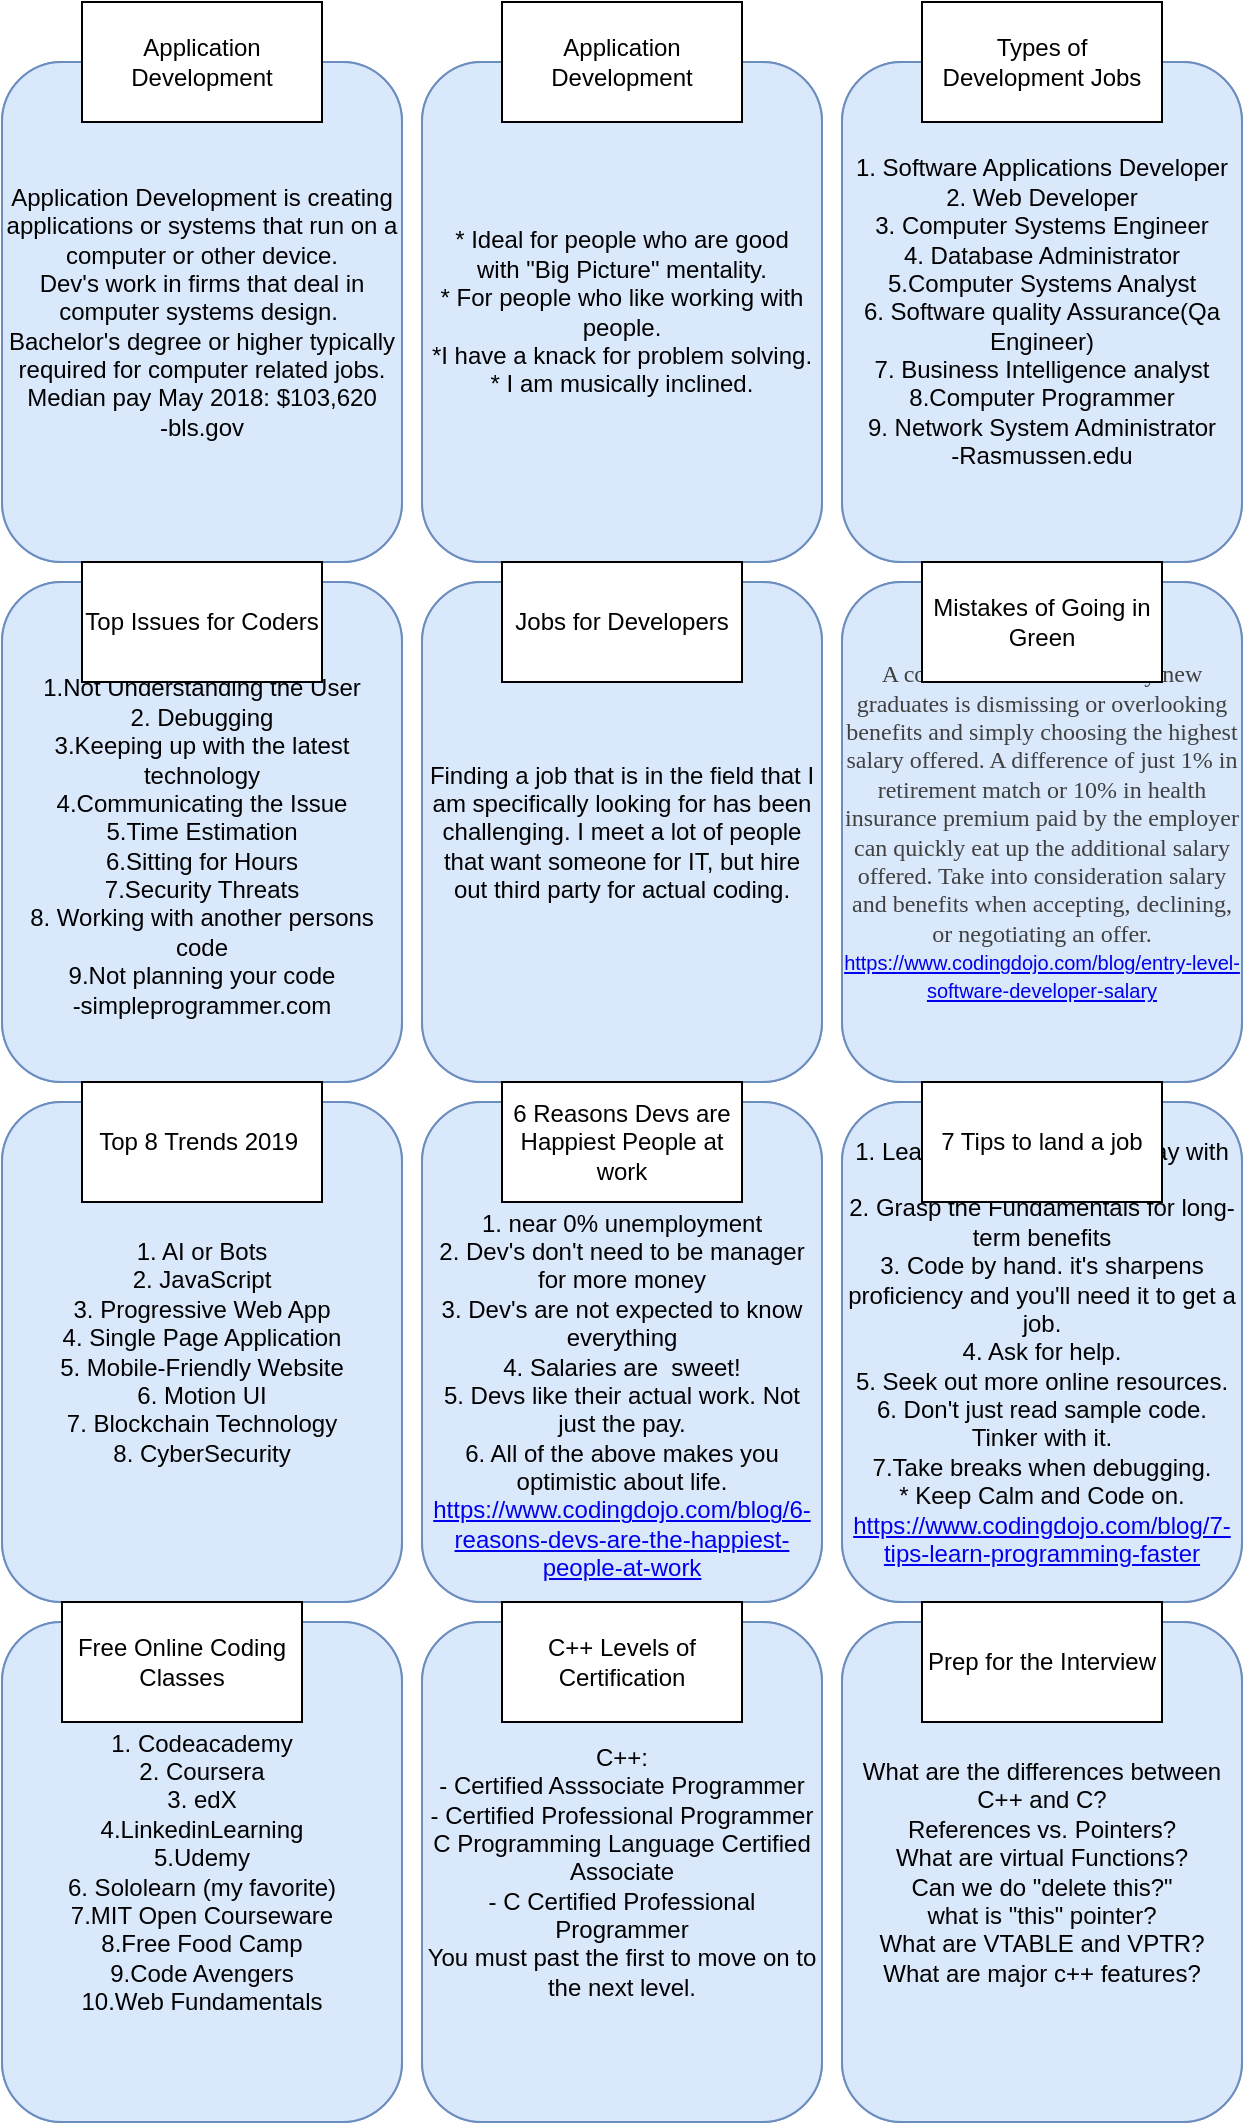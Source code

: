 <mxfile version="12.2.7" type="github" pages="1">
  <diagram id="LGoaXbfylgzGgG2dZpJF" name="Page-1">
    <mxGraphModel dx="2205" dy="934" grid="1" gridSize="10" guides="1" tooltips="1" connect="1" arrows="1" fold="1" page="1" pageScale="1" pageWidth="850" pageHeight="1100" math="0" shadow="0">
      <root>
        <mxCell id="0"/>
        <mxCell id="1" parent="0"/>
        <mxCell id="zhcJA2ZTF3gRorHEzNyq-1" value="" style="rounded=1;whiteSpace=wrap;html=1;fillColor=#dae8fc;strokeColor=#6c8ebf;" parent="1" vertex="1">
          <mxGeometry x="10" y="70" width="200" height="250" as="geometry"/>
        </mxCell>
        <mxCell id="zhcJA2ZTF3gRorHEzNyq-2" value="" style="rounded=1;whiteSpace=wrap;html=1;fillColor=#dae8fc;strokeColor=#6c8ebf;" parent="1" vertex="1">
          <mxGeometry x="220" y="70" width="200" height="250" as="geometry"/>
        </mxCell>
        <mxCell id="zhcJA2ZTF3gRorHEzNyq-3" value="" style="rounded=1;whiteSpace=wrap;html=1;fillColor=#dae8fc;strokeColor=#6c8ebf;" parent="1" vertex="1">
          <mxGeometry x="10" y="330" width="200" height="250" as="geometry"/>
        </mxCell>
        <mxCell id="zhcJA2ZTF3gRorHEzNyq-4" value="" style="rounded=1;whiteSpace=wrap;html=1;fillColor=#dae8fc;strokeColor=#6c8ebf;" parent="1" vertex="1">
          <mxGeometry x="220" y="330" width="200" height="250" as="geometry"/>
        </mxCell>
        <mxCell id="zhcJA2ZTF3gRorHEzNyq-5" value="" style="rounded=1;whiteSpace=wrap;html=1;fillColor=#dae8fc;strokeColor=#6c8ebf;" parent="1" vertex="1">
          <mxGeometry x="430" y="590" width="200" height="250" as="geometry"/>
        </mxCell>
        <mxCell id="zhcJA2ZTF3gRorHEzNyq-6" value="" style="rounded=1;whiteSpace=wrap;html=1;fillColor=#dae8fc;strokeColor=#6c8ebf;" parent="1" vertex="1">
          <mxGeometry x="430" y="330" width="200" height="250" as="geometry"/>
        </mxCell>
        <mxCell id="zhcJA2ZTF3gRorHEzNyq-7" value="" style="rounded=1;whiteSpace=wrap;html=1;fillColor=#dae8fc;strokeColor=#6c8ebf;" parent="1" vertex="1">
          <mxGeometry x="430" y="70" width="200" height="250" as="geometry"/>
        </mxCell>
        <mxCell id="zhcJA2ZTF3gRorHEzNyq-8" value="" style="rounded=1;whiteSpace=wrap;html=1;fillColor=#dae8fc;strokeColor=#6c8ebf;" parent="1" vertex="1">
          <mxGeometry x="10" y="850" width="200" height="250" as="geometry"/>
        </mxCell>
        <mxCell id="zhcJA2ZTF3gRorHEzNyq-9" value="" style="rounded=1;whiteSpace=wrap;html=1;fillColor=#dae8fc;strokeColor=#6c8ebf;" parent="1" vertex="1">
          <mxGeometry x="220" y="590" width="200" height="250" as="geometry"/>
        </mxCell>
        <mxCell id="zhcJA2ZTF3gRorHEzNyq-10" value="" style="rounded=1;whiteSpace=wrap;html=1;fillColor=#dae8fc;strokeColor=#6c8ebf;" parent="1" vertex="1">
          <mxGeometry x="10" y="590" width="200" height="250" as="geometry"/>
        </mxCell>
        <mxCell id="zhcJA2ZTF3gRorHEzNyq-11" value="" style="rounded=1;whiteSpace=wrap;html=1;fillColor=#dae8fc;strokeColor=#6c8ebf;" parent="1" vertex="1">
          <mxGeometry x="430" y="850" width="200" height="250" as="geometry"/>
        </mxCell>
        <mxCell id="zhcJA2ZTF3gRorHEzNyq-12" value="" style="rounded=1;whiteSpace=wrap;html=1;fillColor=#dae8fc;strokeColor=#6c8ebf;" parent="1" vertex="1">
          <mxGeometry x="220" y="850" width="200" height="250" as="geometry"/>
        </mxCell>
        <mxCell id="zhcJA2ZTF3gRorHEzNyq-13" value="" style="rounded=0;whiteSpace=wrap;html=1;" parent="1" vertex="1">
          <mxGeometry x="50" y="40" width="120" height="60" as="geometry"/>
        </mxCell>
        <mxCell id="zhcJA2ZTF3gRorHEzNyq-14" value="" style="rounded=0;whiteSpace=wrap;html=1;" parent="1" vertex="1">
          <mxGeometry x="260" y="40" width="120" height="60" as="geometry"/>
        </mxCell>
        <mxCell id="zhcJA2ZTF3gRorHEzNyq-15" value="" style="rounded=0;whiteSpace=wrap;html=1;" parent="1" vertex="1">
          <mxGeometry x="260" y="840" width="120" height="60" as="geometry"/>
        </mxCell>
        <mxCell id="zhcJA2ZTF3gRorHEzNyq-16" value="" style="rounded=0;whiteSpace=wrap;html=1;" parent="1" vertex="1">
          <mxGeometry x="40" y="840" width="120" height="60" as="geometry"/>
        </mxCell>
        <mxCell id="zhcJA2ZTF3gRorHEzNyq-17" value="" style="rounded=0;whiteSpace=wrap;html=1;" parent="1" vertex="1">
          <mxGeometry x="470" y="840" width="120" height="60" as="geometry"/>
        </mxCell>
        <mxCell id="zhcJA2ZTF3gRorHEzNyq-18" value="" style="rounded=0;whiteSpace=wrap;html=1;" parent="1" vertex="1">
          <mxGeometry x="470" y="320" width="120" height="60" as="geometry"/>
        </mxCell>
        <mxCell id="zhcJA2ZTF3gRorHEzNyq-19" value="" style="rounded=0;whiteSpace=wrap;html=1;" parent="1" vertex="1">
          <mxGeometry x="260" y="580" width="120" height="60" as="geometry"/>
        </mxCell>
        <mxCell id="zhcJA2ZTF3gRorHEzNyq-20" value="" style="rounded=0;whiteSpace=wrap;html=1;" parent="1" vertex="1">
          <mxGeometry x="470" y="580" width="120" height="60" as="geometry"/>
        </mxCell>
        <mxCell id="zhcJA2ZTF3gRorHEzNyq-21" value="" style="rounded=0;whiteSpace=wrap;html=1;" parent="1" vertex="1">
          <mxGeometry x="50" y="580" width="120" height="60" as="geometry"/>
        </mxCell>
        <mxCell id="zhcJA2ZTF3gRorHEzNyq-22" value="" style="rounded=0;whiteSpace=wrap;html=1;" parent="1" vertex="1">
          <mxGeometry x="260" y="320" width="120" height="60" as="geometry"/>
        </mxCell>
        <mxCell id="zhcJA2ZTF3gRorHEzNyq-23" value="" style="rounded=0;whiteSpace=wrap;html=1;" parent="1" vertex="1">
          <mxGeometry x="470" y="40" width="120" height="60" as="geometry"/>
        </mxCell>
        <mxCell id="zhcJA2ZTF3gRorHEzNyq-24" style="edgeStyle=orthogonalEdgeStyle;rounded=0;orthogonalLoop=1;jettySize=auto;html=1;exitX=0.5;exitY=1;exitDx=0;exitDy=0;" parent="1" source="zhcJA2ZTF3gRorHEzNyq-23" target="zhcJA2ZTF3gRorHEzNyq-23" edge="1">
          <mxGeometry relative="1" as="geometry"/>
        </mxCell>
        <mxCell id="zhcJA2ZTF3gRorHEzNyq-25" value="" style="rounded=0;whiteSpace=wrap;html=1;" parent="1" vertex="1">
          <mxGeometry x="50" y="320" width="120" height="60" as="geometry"/>
        </mxCell>
        <mxCell id="BVULiENIRAACoxEUdVKs-1" value="Application Development is creating applications or systems that run on a computer or other device. &lt;br&gt;Dev&#39;s work in firms that deal in computer systems design.&amp;nbsp;&lt;br&gt;Bachelor&#39;s degree or higher typically required for computer related jobs.&lt;br&gt;Median pay May 2018: $103,620&lt;br&gt;-bls.gov" style="rounded=1;whiteSpace=wrap;html=1;fillColor=#dae8fc;strokeColor=#6c8ebf;" vertex="1" parent="1">
          <mxGeometry x="10" y="70" width="200" height="250" as="geometry"/>
        </mxCell>
        <mxCell id="BVULiENIRAACoxEUdVKs-2" value="&lt;span style=&quot;white-space: normal&quot;&gt;* Ideal for people who are good&lt;/span&gt;&lt;br style=&quot;white-space: normal&quot;&gt;&lt;span style=&quot;white-space: normal&quot;&gt;with &quot;Big Picture&quot; mentality.&lt;/span&gt;&lt;br style=&quot;white-space: normal&quot;&gt;&lt;span style=&quot;white-space: normal&quot;&gt;* For people who like working with people.&lt;/span&gt;&lt;br style=&quot;white-space: normal&quot;&gt;&lt;span style=&quot;white-space: normal&quot;&gt;*I have a knack for problem solving.&lt;/span&gt;&lt;br style=&quot;white-space: normal&quot;&gt;&lt;span style=&quot;white-space: normal&quot;&gt;* I am musically inclined.&lt;/span&gt;" style="rounded=1;whiteSpace=wrap;html=1;fillColor=#dae8fc;strokeColor=#6c8ebf;" vertex="1" parent="1">
          <mxGeometry x="220" y="70" width="200" height="250" as="geometry"/>
        </mxCell>
        <mxCell id="BVULiENIRAACoxEUdVKs-3" value="&lt;br&gt;1.Not Understanding the User&lt;br&gt;2. Debugging&lt;br&gt;3.Keeping up with the latest technology&lt;br&gt;4.Communicating the Issue&lt;br&gt;5.Time Estimation&lt;br&gt;6.Sitting for Hours&lt;br&gt;7.Security Threats&lt;br&gt;8. Working with another persons code&lt;br&gt;9.Not planning your code&lt;br&gt;-simpleprogrammer.com" style="rounded=1;whiteSpace=wrap;html=1;fillColor=#dae8fc;strokeColor=#6c8ebf;" vertex="1" parent="1">
          <mxGeometry x="10" y="330" width="200" height="250" as="geometry"/>
        </mxCell>
        <mxCell id="BVULiENIRAACoxEUdVKs-4" value="Finding a job that is in the field that I am specifically looking for has been challenging. I meet a lot of people that want someone for IT, but hire out third party for actual coding." style="rounded=1;whiteSpace=wrap;html=1;fillColor=#dae8fc;strokeColor=#6c8ebf;" vertex="1" parent="1">
          <mxGeometry x="220" y="330" width="200" height="250" as="geometry"/>
        </mxCell>
        <mxCell id="BVULiENIRAACoxEUdVKs-5" value="1. Learn by doing. Always play with code while learning&lt;br&gt;2. Grasp the Fundamentals for long-term benefits&lt;br&gt;3. Code by hand. it&#39;s sharpens proficiency and you&#39;ll need it to get a job.&lt;br&gt;4. Ask for help.&lt;br&gt;5. Seek out more online resources.&lt;br&gt;6. Don&#39;t just read sample code. Tinker with it.&lt;br&gt;7.Take breaks when debugging.&lt;br&gt;* Keep Calm and Code on.&lt;br&gt;&lt;a href=&quot;https://www.codingdojo.com/blog/7-tips-learn-programming-faster&quot;&gt;https://www.codingdojo.com/blog/7-tips-learn-programming-faster&lt;/a&gt;" style="rounded=1;whiteSpace=wrap;html=1;fillColor=#dae8fc;strokeColor=#6c8ebf;" vertex="1" parent="1">
          <mxGeometry x="430" y="590" width="200" height="250" as="geometry"/>
        </mxCell>
        <mxCell id="BVULiENIRAACoxEUdVKs-6" value="&lt;font&gt;&lt;span style=&quot;font-size: 12px ; color: rgb(64 , 64 , 64) ; font-family: &amp;#34;georgia&amp;#34; ; white-space: normal&quot;&gt;&lt;font style=&quot;font-size: 12px&quot;&gt;A common mistake made by new graduates is dismissing or overlooking benefits and simply choosing the highest salary offered. A difference of just 1% in retirement match or 10% in health insurance premium paid by the employer can quickly eat up the additional salary offered. Take into consideration salary and benefits when accepting, declining, or negotiating an offer&lt;/font&gt;&lt;/span&gt;&lt;span style=&quot;font-size: 12px ; color: rgb(64 , 64 , 64) ; font-family: &amp;#34;georgia&amp;#34; ; white-space: normal&quot;&gt;.&lt;br&gt;&lt;/span&gt;&lt;a href=&quot;https://www.codingdojo.com/blog/entry-level-software-developer-salary&quot;&gt;&lt;font style=&quot;font-size: 10px&quot;&gt;https://www.codingdojo.com/blog/entry-level-software-developer-salary&lt;/font&gt;&lt;/a&gt;&lt;span style=&quot;font-size: 12px ; color: rgb(64 , 64 , 64) ; font-family: &amp;#34;georgia&amp;#34; ; white-space: normal&quot;&gt;&lt;br&gt;&lt;/span&gt;&lt;/font&gt;" style="rounded=1;whiteSpace=wrap;html=1;fillColor=#dae8fc;strokeColor=#6c8ebf;align=center;" vertex="1" parent="1">
          <mxGeometry x="430" y="330" width="200" height="250" as="geometry"/>
        </mxCell>
        <mxCell id="BVULiENIRAACoxEUdVKs-7" value="1. Software Applications Developer&lt;br&gt;2. Web Developer&lt;br&gt;3. Computer Systems Engineer&lt;br&gt;4. Database Administrator&lt;br&gt;5.Computer Systems Analyst&lt;br&gt;6. Software quality Assurance(Qa Engineer)&lt;br&gt;7. Business Intelligence analyst&lt;br&gt;8.Computer Programmer&lt;br&gt;9. Network System Administrator&lt;br&gt;-Rasmussen.edu" style="rounded=1;whiteSpace=wrap;html=1;fillColor=#dae8fc;strokeColor=#6c8ebf;" vertex="1" parent="1">
          <mxGeometry x="430" y="70" width="200" height="250" as="geometry"/>
        </mxCell>
        <mxCell id="BVULiENIRAACoxEUdVKs-8" value="1. Codeacademy&lt;br&gt;2. Coursera&lt;br&gt;3. edX&lt;br&gt;4.LinkedinLearning&lt;br&gt;5.Udemy&lt;br&gt;6. Sololearn (my favorite)&lt;br&gt;7.MIT Open Courseware&lt;br&gt;8.Free Food Camp&lt;br&gt;9.Code Avengers&lt;br&gt;10.Web Fundamentals" style="rounded=1;whiteSpace=wrap;html=1;fillColor=#dae8fc;strokeColor=#6c8ebf;" vertex="1" parent="1">
          <mxGeometry x="10" y="850" width="200" height="250" as="geometry"/>
        </mxCell>
        <mxCell id="BVULiENIRAACoxEUdVKs-9" value="&lt;br&gt;&lt;br&gt;&lt;br&gt;1. near 0% unemployment&lt;br&gt;2. Dev&#39;s don&#39;t need to be manager for more money&lt;br&gt;3. Dev&#39;s are not expected to know everything&lt;br&gt;4. Salaries are&amp;nbsp; sweet!&lt;br&gt;5. Devs like their actual work. Not just the pay.&lt;br&gt;6. All of the above makes you optimistic about life.&lt;br&gt;&lt;a href=&quot;https://www.codingdojo.com/blog/6-reasons-devs-are-the-happiest-people-at-work&quot;&gt;https://www.codingdojo.com/blog/6-reasons-devs-are-the-happiest-people-at-work&lt;/a&gt;" style="rounded=1;whiteSpace=wrap;html=1;fillColor=#dae8fc;strokeColor=#6c8ebf;" vertex="1" parent="1">
          <mxGeometry x="220" y="590" width="200" height="250" as="geometry"/>
        </mxCell>
        <mxCell id="BVULiENIRAACoxEUdVKs-10" value="1. AI or Bots&lt;br&gt;2. JavaScript&lt;br&gt;3. Progressive Web App&lt;br&gt;4. Single Page Application&lt;br&gt;5. Mobile-Friendly Website&lt;br&gt;6. Motion UI&lt;br&gt;7. Blockchain Technology&lt;br&gt;8. CyberSecurity" style="rounded=1;whiteSpace=wrap;html=1;fillColor=#dae8fc;strokeColor=#6c8ebf;" vertex="1" parent="1">
          <mxGeometry x="10" y="590" width="200" height="250" as="geometry"/>
        </mxCell>
        <mxCell id="BVULiENIRAACoxEUdVKs-11" value="What are the differences between C++ and C?&lt;br&gt;References vs. Pointers?&lt;br&gt;What are virtual Functions?&lt;br&gt;Can we do &quot;delete this?&quot;&lt;br&gt;what is &quot;this&quot; pointer?&lt;br&gt;What are VTABLE and VPTR?&lt;br&gt;What are major c++ features?" style="rounded=1;whiteSpace=wrap;html=1;fillColor=#dae8fc;strokeColor=#6c8ebf;" vertex="1" parent="1">
          <mxGeometry x="430" y="850" width="200" height="250" as="geometry"/>
        </mxCell>
        <mxCell id="BVULiENIRAACoxEUdVKs-12" value="C++:&lt;br&gt;- Certified Asssociate Programmer&lt;br&gt;- Certified Professional Programmer&lt;br&gt;C Programming Language Certified Associate&lt;br&gt;- C Certified Professional Programmer&lt;br&gt;You must past the first to move on to the next level." style="rounded=1;whiteSpace=wrap;html=1;fillColor=#dae8fc;strokeColor=#6c8ebf;" vertex="1" parent="1">
          <mxGeometry x="220" y="850" width="200" height="250" as="geometry"/>
        </mxCell>
        <mxCell id="BVULiENIRAACoxEUdVKs-13" value="Application Development" style="rounded=0;whiteSpace=wrap;html=1;" vertex="1" parent="1">
          <mxGeometry x="50" y="40" width="120" height="60" as="geometry"/>
        </mxCell>
        <mxCell id="BVULiENIRAACoxEUdVKs-14" value="&lt;span style=&quot;white-space: normal&quot;&gt;Application Development&lt;/span&gt;" style="rounded=0;whiteSpace=wrap;html=1;" vertex="1" parent="1">
          <mxGeometry x="260" y="40" width="120" height="60" as="geometry"/>
        </mxCell>
        <mxCell id="BVULiENIRAACoxEUdVKs-15" value="C++ Levels of Certification" style="rounded=0;whiteSpace=wrap;html=1;" vertex="1" parent="1">
          <mxGeometry x="260" y="840" width="120" height="60" as="geometry"/>
        </mxCell>
        <mxCell id="BVULiENIRAACoxEUdVKs-16" value="Free Online Coding Classes" style="rounded=0;whiteSpace=wrap;html=1;" vertex="1" parent="1">
          <mxGeometry x="40" y="840" width="120" height="60" as="geometry"/>
        </mxCell>
        <mxCell id="BVULiENIRAACoxEUdVKs-17" value="Prep for the Interview" style="rounded=0;whiteSpace=wrap;html=1;" vertex="1" parent="1">
          <mxGeometry x="470" y="840" width="120" height="60" as="geometry"/>
        </mxCell>
        <mxCell id="BVULiENIRAACoxEUdVKs-18" value="Mistakes of Going in Green" style="rounded=0;whiteSpace=wrap;html=1;" vertex="1" parent="1">
          <mxGeometry x="470" y="320" width="120" height="60" as="geometry"/>
        </mxCell>
        <mxCell id="BVULiENIRAACoxEUdVKs-19" value="6 Reasons Devs are Happiest People at work" style="rounded=0;whiteSpace=wrap;html=1;" vertex="1" parent="1">
          <mxGeometry x="260" y="580" width="120" height="60" as="geometry"/>
        </mxCell>
        <mxCell id="BVULiENIRAACoxEUdVKs-20" value="7 Tips to land a job" style="rounded=0;whiteSpace=wrap;html=1;" vertex="1" parent="1">
          <mxGeometry x="470" y="580" width="120" height="60" as="geometry"/>
        </mxCell>
        <mxCell id="BVULiENIRAACoxEUdVKs-21" value="Top 8 Trends 2019&amp;nbsp;" style="rounded=0;whiteSpace=wrap;html=1;" vertex="1" parent="1">
          <mxGeometry x="50" y="580" width="120" height="60" as="geometry"/>
        </mxCell>
        <mxCell id="BVULiENIRAACoxEUdVKs-22" value="Jobs for Developers" style="rounded=0;whiteSpace=wrap;html=1;" vertex="1" parent="1">
          <mxGeometry x="260" y="320" width="120" height="60" as="geometry"/>
        </mxCell>
        <mxCell id="BVULiENIRAACoxEUdVKs-23" value="Types of Development Jobs" style="rounded=0;whiteSpace=wrap;html=1;" vertex="1" parent="1">
          <mxGeometry x="470" y="40" width="120" height="60" as="geometry"/>
        </mxCell>
        <mxCell id="BVULiENIRAACoxEUdVKs-24" style="edgeStyle=orthogonalEdgeStyle;rounded=0;orthogonalLoop=1;jettySize=auto;html=1;exitX=0.5;exitY=1;exitDx=0;exitDy=0;" edge="1" parent="1" source="BVULiENIRAACoxEUdVKs-23" target="BVULiENIRAACoxEUdVKs-23">
          <mxGeometry relative="1" as="geometry"/>
        </mxCell>
        <mxCell id="BVULiENIRAACoxEUdVKs-25" value="Top Issues for Coders" style="rounded=0;whiteSpace=wrap;html=1;" vertex="1" parent="1">
          <mxGeometry x="50" y="320" width="120" height="60" as="geometry"/>
        </mxCell>
      </root>
    </mxGraphModel>
  </diagram>
</mxfile>
